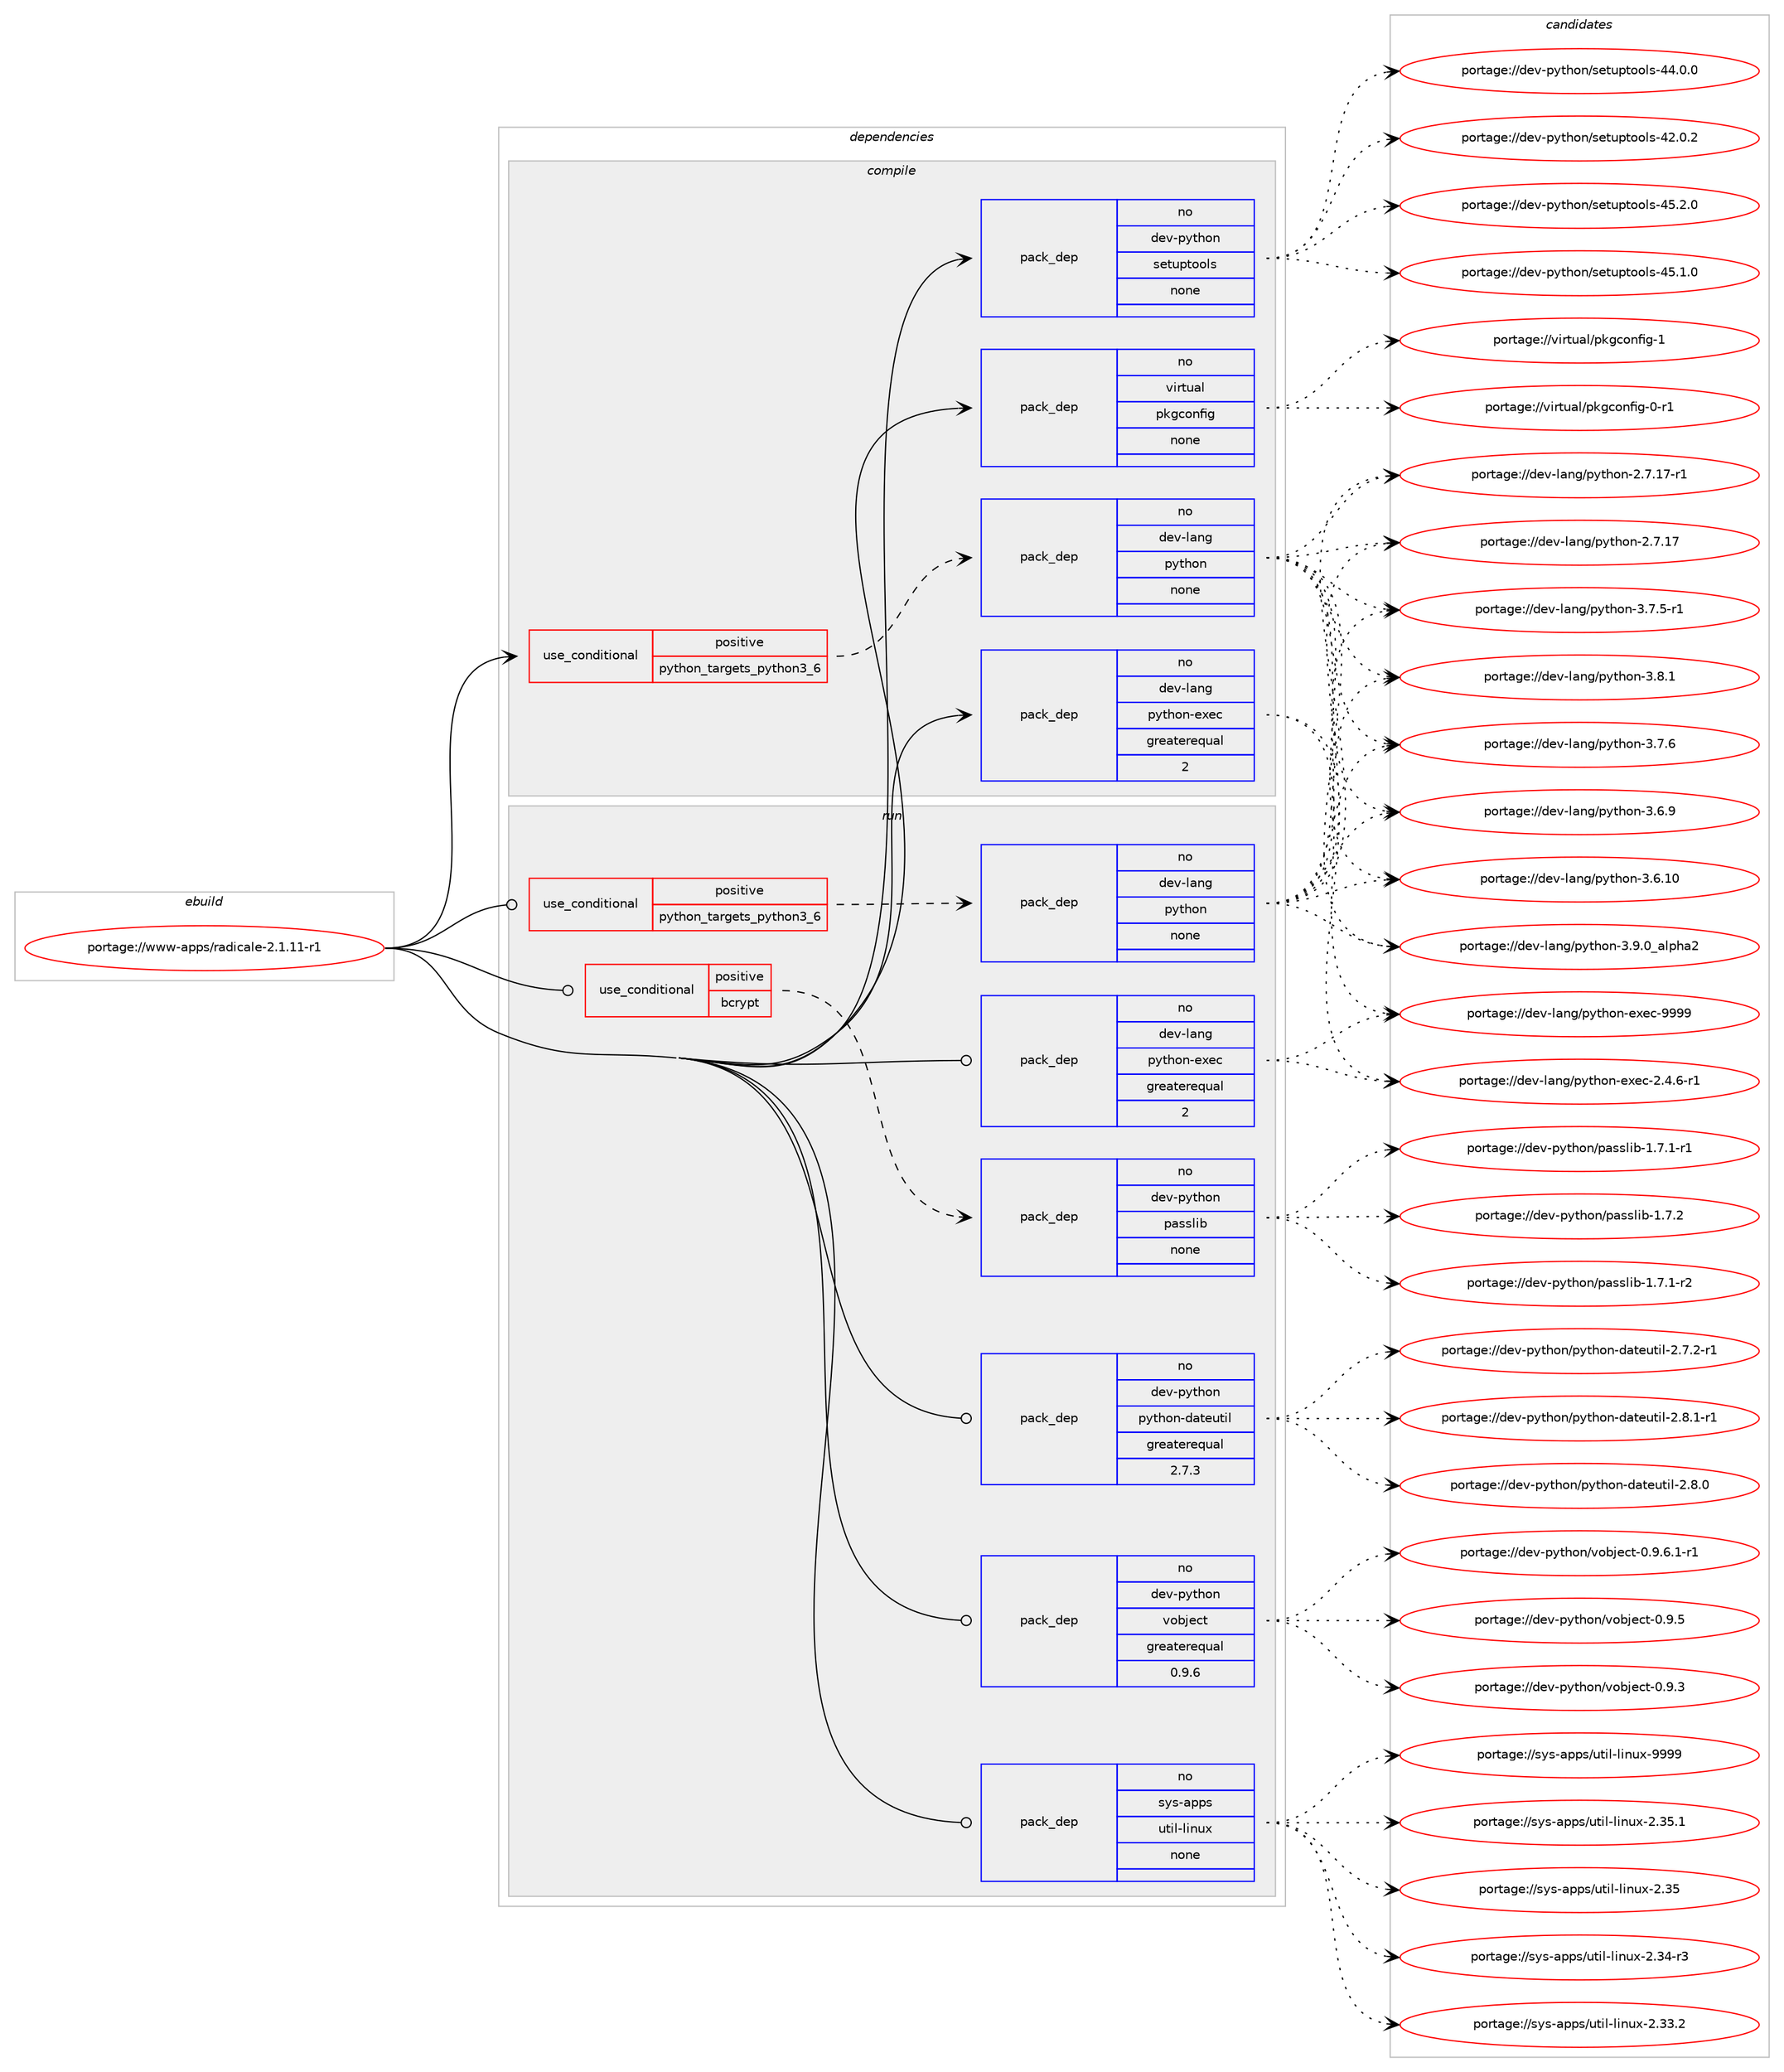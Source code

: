 digraph prolog {

# *************
# Graph options
# *************

newrank=true;
concentrate=true;
compound=true;
graph [rankdir=LR,fontname=Helvetica,fontsize=10,ranksep=1.5];#, ranksep=2.5, nodesep=0.2];
edge  [arrowhead=vee];
node  [fontname=Helvetica,fontsize=10];

# **********
# The ebuild
# **********

subgraph cluster_leftcol {
color=gray;
rank=same;
label=<<i>ebuild</i>>;
id [label="portage://www-apps/radicale-2.1.11-r1", color=red, width=4, href="../www-apps/radicale-2.1.11-r1.svg"];
}

# ****************
# The dependencies
# ****************

subgraph cluster_midcol {
color=gray;
label=<<i>dependencies</i>>;
subgraph cluster_compile {
fillcolor="#eeeeee";
style=filled;
label=<<i>compile</i>>;
subgraph cond5760 {
dependency31874 [label=<<TABLE BORDER="0" CELLBORDER="1" CELLSPACING="0" CELLPADDING="4"><TR><TD ROWSPAN="3" CELLPADDING="10">use_conditional</TD></TR><TR><TD>positive</TD></TR><TR><TD>python_targets_python3_6</TD></TR></TABLE>>, shape=none, color=red];
subgraph pack25512 {
dependency31875 [label=<<TABLE BORDER="0" CELLBORDER="1" CELLSPACING="0" CELLPADDING="4" WIDTH="220"><TR><TD ROWSPAN="6" CELLPADDING="30">pack_dep</TD></TR><TR><TD WIDTH="110">no</TD></TR><TR><TD>dev-lang</TD></TR><TR><TD>python</TD></TR><TR><TD>none</TD></TR><TR><TD></TD></TR></TABLE>>, shape=none, color=blue];
}
dependency31874:e -> dependency31875:w [weight=20,style="dashed",arrowhead="vee"];
}
id:e -> dependency31874:w [weight=20,style="solid",arrowhead="vee"];
subgraph pack25513 {
dependency31876 [label=<<TABLE BORDER="0" CELLBORDER="1" CELLSPACING="0" CELLPADDING="4" WIDTH="220"><TR><TD ROWSPAN="6" CELLPADDING="30">pack_dep</TD></TR><TR><TD WIDTH="110">no</TD></TR><TR><TD>dev-lang</TD></TR><TR><TD>python-exec</TD></TR><TR><TD>greaterequal</TD></TR><TR><TD>2</TD></TR></TABLE>>, shape=none, color=blue];
}
id:e -> dependency31876:w [weight=20,style="solid",arrowhead="vee"];
subgraph pack25514 {
dependency31877 [label=<<TABLE BORDER="0" CELLBORDER="1" CELLSPACING="0" CELLPADDING="4" WIDTH="220"><TR><TD ROWSPAN="6" CELLPADDING="30">pack_dep</TD></TR><TR><TD WIDTH="110">no</TD></TR><TR><TD>dev-python</TD></TR><TR><TD>setuptools</TD></TR><TR><TD>none</TD></TR><TR><TD></TD></TR></TABLE>>, shape=none, color=blue];
}
id:e -> dependency31877:w [weight=20,style="solid",arrowhead="vee"];
subgraph pack25515 {
dependency31878 [label=<<TABLE BORDER="0" CELLBORDER="1" CELLSPACING="0" CELLPADDING="4" WIDTH="220"><TR><TD ROWSPAN="6" CELLPADDING="30">pack_dep</TD></TR><TR><TD WIDTH="110">no</TD></TR><TR><TD>virtual</TD></TR><TR><TD>pkgconfig</TD></TR><TR><TD>none</TD></TR><TR><TD></TD></TR></TABLE>>, shape=none, color=blue];
}
id:e -> dependency31878:w [weight=20,style="solid",arrowhead="vee"];
}
subgraph cluster_compileandrun {
fillcolor="#eeeeee";
style=filled;
label=<<i>compile and run</i>>;
}
subgraph cluster_run {
fillcolor="#eeeeee";
style=filled;
label=<<i>run</i>>;
subgraph cond5761 {
dependency31879 [label=<<TABLE BORDER="0" CELLBORDER="1" CELLSPACING="0" CELLPADDING="4"><TR><TD ROWSPAN="3" CELLPADDING="10">use_conditional</TD></TR><TR><TD>positive</TD></TR><TR><TD>bcrypt</TD></TR></TABLE>>, shape=none, color=red];
subgraph pack25516 {
dependency31880 [label=<<TABLE BORDER="0" CELLBORDER="1" CELLSPACING="0" CELLPADDING="4" WIDTH="220"><TR><TD ROWSPAN="6" CELLPADDING="30">pack_dep</TD></TR><TR><TD WIDTH="110">no</TD></TR><TR><TD>dev-python</TD></TR><TR><TD>passlib</TD></TR><TR><TD>none</TD></TR><TR><TD></TD></TR></TABLE>>, shape=none, color=blue];
}
dependency31879:e -> dependency31880:w [weight=20,style="dashed",arrowhead="vee"];
}
id:e -> dependency31879:w [weight=20,style="solid",arrowhead="odot"];
subgraph cond5762 {
dependency31881 [label=<<TABLE BORDER="0" CELLBORDER="1" CELLSPACING="0" CELLPADDING="4"><TR><TD ROWSPAN="3" CELLPADDING="10">use_conditional</TD></TR><TR><TD>positive</TD></TR><TR><TD>python_targets_python3_6</TD></TR></TABLE>>, shape=none, color=red];
subgraph pack25517 {
dependency31882 [label=<<TABLE BORDER="0" CELLBORDER="1" CELLSPACING="0" CELLPADDING="4" WIDTH="220"><TR><TD ROWSPAN="6" CELLPADDING="30">pack_dep</TD></TR><TR><TD WIDTH="110">no</TD></TR><TR><TD>dev-lang</TD></TR><TR><TD>python</TD></TR><TR><TD>none</TD></TR><TR><TD></TD></TR></TABLE>>, shape=none, color=blue];
}
dependency31881:e -> dependency31882:w [weight=20,style="dashed",arrowhead="vee"];
}
id:e -> dependency31881:w [weight=20,style="solid",arrowhead="odot"];
subgraph pack25518 {
dependency31883 [label=<<TABLE BORDER="0" CELLBORDER="1" CELLSPACING="0" CELLPADDING="4" WIDTH="220"><TR><TD ROWSPAN="6" CELLPADDING="30">pack_dep</TD></TR><TR><TD WIDTH="110">no</TD></TR><TR><TD>dev-lang</TD></TR><TR><TD>python-exec</TD></TR><TR><TD>greaterequal</TD></TR><TR><TD>2</TD></TR></TABLE>>, shape=none, color=blue];
}
id:e -> dependency31883:w [weight=20,style="solid",arrowhead="odot"];
subgraph pack25519 {
dependency31884 [label=<<TABLE BORDER="0" CELLBORDER="1" CELLSPACING="0" CELLPADDING="4" WIDTH="220"><TR><TD ROWSPAN="6" CELLPADDING="30">pack_dep</TD></TR><TR><TD WIDTH="110">no</TD></TR><TR><TD>dev-python</TD></TR><TR><TD>python-dateutil</TD></TR><TR><TD>greaterequal</TD></TR><TR><TD>2.7.3</TD></TR></TABLE>>, shape=none, color=blue];
}
id:e -> dependency31884:w [weight=20,style="solid",arrowhead="odot"];
subgraph pack25520 {
dependency31885 [label=<<TABLE BORDER="0" CELLBORDER="1" CELLSPACING="0" CELLPADDING="4" WIDTH="220"><TR><TD ROWSPAN="6" CELLPADDING="30">pack_dep</TD></TR><TR><TD WIDTH="110">no</TD></TR><TR><TD>dev-python</TD></TR><TR><TD>vobject</TD></TR><TR><TD>greaterequal</TD></TR><TR><TD>0.9.6</TD></TR></TABLE>>, shape=none, color=blue];
}
id:e -> dependency31885:w [weight=20,style="solid",arrowhead="odot"];
subgraph pack25521 {
dependency31886 [label=<<TABLE BORDER="0" CELLBORDER="1" CELLSPACING="0" CELLPADDING="4" WIDTH="220"><TR><TD ROWSPAN="6" CELLPADDING="30">pack_dep</TD></TR><TR><TD WIDTH="110">no</TD></TR><TR><TD>sys-apps</TD></TR><TR><TD>util-linux</TD></TR><TR><TD>none</TD></TR><TR><TD></TD></TR></TABLE>>, shape=none, color=blue];
}
id:e -> dependency31886:w [weight=20,style="solid",arrowhead="odot"];
}
}

# **************
# The candidates
# **************

subgraph cluster_choices {
rank=same;
color=gray;
label=<<i>candidates</i>>;

subgraph choice25512 {
color=black;
nodesep=1;
choice10010111845108971101034711212111610411111045514657464895971081121049750 [label="portage://dev-lang/python-3.9.0_alpha2", color=red, width=4,href="../dev-lang/python-3.9.0_alpha2.svg"];
choice100101118451089711010347112121116104111110455146564649 [label="portage://dev-lang/python-3.8.1", color=red, width=4,href="../dev-lang/python-3.8.1.svg"];
choice100101118451089711010347112121116104111110455146554654 [label="portage://dev-lang/python-3.7.6", color=red, width=4,href="../dev-lang/python-3.7.6.svg"];
choice1001011184510897110103471121211161041111104551465546534511449 [label="portage://dev-lang/python-3.7.5-r1", color=red, width=4,href="../dev-lang/python-3.7.5-r1.svg"];
choice100101118451089711010347112121116104111110455146544657 [label="portage://dev-lang/python-3.6.9", color=red, width=4,href="../dev-lang/python-3.6.9.svg"];
choice10010111845108971101034711212111610411111045514654464948 [label="portage://dev-lang/python-3.6.10", color=red, width=4,href="../dev-lang/python-3.6.10.svg"];
choice100101118451089711010347112121116104111110455046554649554511449 [label="portage://dev-lang/python-2.7.17-r1", color=red, width=4,href="../dev-lang/python-2.7.17-r1.svg"];
choice10010111845108971101034711212111610411111045504655464955 [label="portage://dev-lang/python-2.7.17", color=red, width=4,href="../dev-lang/python-2.7.17.svg"];
dependency31875:e -> choice10010111845108971101034711212111610411111045514657464895971081121049750:w [style=dotted,weight="100"];
dependency31875:e -> choice100101118451089711010347112121116104111110455146564649:w [style=dotted,weight="100"];
dependency31875:e -> choice100101118451089711010347112121116104111110455146554654:w [style=dotted,weight="100"];
dependency31875:e -> choice1001011184510897110103471121211161041111104551465546534511449:w [style=dotted,weight="100"];
dependency31875:e -> choice100101118451089711010347112121116104111110455146544657:w [style=dotted,weight="100"];
dependency31875:e -> choice10010111845108971101034711212111610411111045514654464948:w [style=dotted,weight="100"];
dependency31875:e -> choice100101118451089711010347112121116104111110455046554649554511449:w [style=dotted,weight="100"];
dependency31875:e -> choice10010111845108971101034711212111610411111045504655464955:w [style=dotted,weight="100"];
}
subgraph choice25513 {
color=black;
nodesep=1;
choice10010111845108971101034711212111610411111045101120101994557575757 [label="portage://dev-lang/python-exec-9999", color=red, width=4,href="../dev-lang/python-exec-9999.svg"];
choice10010111845108971101034711212111610411111045101120101994550465246544511449 [label="portage://dev-lang/python-exec-2.4.6-r1", color=red, width=4,href="../dev-lang/python-exec-2.4.6-r1.svg"];
dependency31876:e -> choice10010111845108971101034711212111610411111045101120101994557575757:w [style=dotted,weight="100"];
dependency31876:e -> choice10010111845108971101034711212111610411111045101120101994550465246544511449:w [style=dotted,weight="100"];
}
subgraph choice25514 {
color=black;
nodesep=1;
choice100101118451121211161041111104711510111611711211611111110811545525346504648 [label="portage://dev-python/setuptools-45.2.0", color=red, width=4,href="../dev-python/setuptools-45.2.0.svg"];
choice100101118451121211161041111104711510111611711211611111110811545525346494648 [label="portage://dev-python/setuptools-45.1.0", color=red, width=4,href="../dev-python/setuptools-45.1.0.svg"];
choice100101118451121211161041111104711510111611711211611111110811545525246484648 [label="portage://dev-python/setuptools-44.0.0", color=red, width=4,href="../dev-python/setuptools-44.0.0.svg"];
choice100101118451121211161041111104711510111611711211611111110811545525046484650 [label="portage://dev-python/setuptools-42.0.2", color=red, width=4,href="../dev-python/setuptools-42.0.2.svg"];
dependency31877:e -> choice100101118451121211161041111104711510111611711211611111110811545525346504648:w [style=dotted,weight="100"];
dependency31877:e -> choice100101118451121211161041111104711510111611711211611111110811545525346494648:w [style=dotted,weight="100"];
dependency31877:e -> choice100101118451121211161041111104711510111611711211611111110811545525246484648:w [style=dotted,weight="100"];
dependency31877:e -> choice100101118451121211161041111104711510111611711211611111110811545525046484650:w [style=dotted,weight="100"];
}
subgraph choice25515 {
color=black;
nodesep=1;
choice1181051141161179710847112107103991111101021051034549 [label="portage://virtual/pkgconfig-1", color=red, width=4,href="../virtual/pkgconfig-1.svg"];
choice11810511411611797108471121071039911111010210510345484511449 [label="portage://virtual/pkgconfig-0-r1", color=red, width=4,href="../virtual/pkgconfig-0-r1.svg"];
dependency31878:e -> choice1181051141161179710847112107103991111101021051034549:w [style=dotted,weight="100"];
dependency31878:e -> choice11810511411611797108471121071039911111010210510345484511449:w [style=dotted,weight="100"];
}
subgraph choice25516 {
color=black;
nodesep=1;
choice10010111845112121116104111110471129711511510810598454946554650 [label="portage://dev-python/passlib-1.7.2", color=red, width=4,href="../dev-python/passlib-1.7.2.svg"];
choice100101118451121211161041111104711297115115108105984549465546494511450 [label="portage://dev-python/passlib-1.7.1-r2", color=red, width=4,href="../dev-python/passlib-1.7.1-r2.svg"];
choice100101118451121211161041111104711297115115108105984549465546494511449 [label="portage://dev-python/passlib-1.7.1-r1", color=red, width=4,href="../dev-python/passlib-1.7.1-r1.svg"];
dependency31880:e -> choice10010111845112121116104111110471129711511510810598454946554650:w [style=dotted,weight="100"];
dependency31880:e -> choice100101118451121211161041111104711297115115108105984549465546494511450:w [style=dotted,weight="100"];
dependency31880:e -> choice100101118451121211161041111104711297115115108105984549465546494511449:w [style=dotted,weight="100"];
}
subgraph choice25517 {
color=black;
nodesep=1;
choice10010111845108971101034711212111610411111045514657464895971081121049750 [label="portage://dev-lang/python-3.9.0_alpha2", color=red, width=4,href="../dev-lang/python-3.9.0_alpha2.svg"];
choice100101118451089711010347112121116104111110455146564649 [label="portage://dev-lang/python-3.8.1", color=red, width=4,href="../dev-lang/python-3.8.1.svg"];
choice100101118451089711010347112121116104111110455146554654 [label="portage://dev-lang/python-3.7.6", color=red, width=4,href="../dev-lang/python-3.7.6.svg"];
choice1001011184510897110103471121211161041111104551465546534511449 [label="portage://dev-lang/python-3.7.5-r1", color=red, width=4,href="../dev-lang/python-3.7.5-r1.svg"];
choice100101118451089711010347112121116104111110455146544657 [label="portage://dev-lang/python-3.6.9", color=red, width=4,href="../dev-lang/python-3.6.9.svg"];
choice10010111845108971101034711212111610411111045514654464948 [label="portage://dev-lang/python-3.6.10", color=red, width=4,href="../dev-lang/python-3.6.10.svg"];
choice100101118451089711010347112121116104111110455046554649554511449 [label="portage://dev-lang/python-2.7.17-r1", color=red, width=4,href="../dev-lang/python-2.7.17-r1.svg"];
choice10010111845108971101034711212111610411111045504655464955 [label="portage://dev-lang/python-2.7.17", color=red, width=4,href="../dev-lang/python-2.7.17.svg"];
dependency31882:e -> choice10010111845108971101034711212111610411111045514657464895971081121049750:w [style=dotted,weight="100"];
dependency31882:e -> choice100101118451089711010347112121116104111110455146564649:w [style=dotted,weight="100"];
dependency31882:e -> choice100101118451089711010347112121116104111110455146554654:w [style=dotted,weight="100"];
dependency31882:e -> choice1001011184510897110103471121211161041111104551465546534511449:w [style=dotted,weight="100"];
dependency31882:e -> choice100101118451089711010347112121116104111110455146544657:w [style=dotted,weight="100"];
dependency31882:e -> choice10010111845108971101034711212111610411111045514654464948:w [style=dotted,weight="100"];
dependency31882:e -> choice100101118451089711010347112121116104111110455046554649554511449:w [style=dotted,weight="100"];
dependency31882:e -> choice10010111845108971101034711212111610411111045504655464955:w [style=dotted,weight="100"];
}
subgraph choice25518 {
color=black;
nodesep=1;
choice10010111845108971101034711212111610411111045101120101994557575757 [label="portage://dev-lang/python-exec-9999", color=red, width=4,href="../dev-lang/python-exec-9999.svg"];
choice10010111845108971101034711212111610411111045101120101994550465246544511449 [label="portage://dev-lang/python-exec-2.4.6-r1", color=red, width=4,href="../dev-lang/python-exec-2.4.6-r1.svg"];
dependency31883:e -> choice10010111845108971101034711212111610411111045101120101994557575757:w [style=dotted,weight="100"];
dependency31883:e -> choice10010111845108971101034711212111610411111045101120101994550465246544511449:w [style=dotted,weight="100"];
}
subgraph choice25519 {
color=black;
nodesep=1;
choice100101118451121211161041111104711212111610411111045100971161011171161051084550465646494511449 [label="portage://dev-python/python-dateutil-2.8.1-r1", color=red, width=4,href="../dev-python/python-dateutil-2.8.1-r1.svg"];
choice10010111845112121116104111110471121211161041111104510097116101117116105108455046564648 [label="portage://dev-python/python-dateutil-2.8.0", color=red, width=4,href="../dev-python/python-dateutil-2.8.0.svg"];
choice100101118451121211161041111104711212111610411111045100971161011171161051084550465546504511449 [label="portage://dev-python/python-dateutil-2.7.2-r1", color=red, width=4,href="../dev-python/python-dateutil-2.7.2-r1.svg"];
dependency31884:e -> choice100101118451121211161041111104711212111610411111045100971161011171161051084550465646494511449:w [style=dotted,weight="100"];
dependency31884:e -> choice10010111845112121116104111110471121211161041111104510097116101117116105108455046564648:w [style=dotted,weight="100"];
dependency31884:e -> choice100101118451121211161041111104711212111610411111045100971161011171161051084550465546504511449:w [style=dotted,weight="100"];
}
subgraph choice25520 {
color=black;
nodesep=1;
choice1001011184511212111610411111047118111981061019911645484657465446494511449 [label="portage://dev-python/vobject-0.9.6.1-r1", color=red, width=4,href="../dev-python/vobject-0.9.6.1-r1.svg"];
choice10010111845112121116104111110471181119810610199116454846574653 [label="portage://dev-python/vobject-0.9.5", color=red, width=4,href="../dev-python/vobject-0.9.5.svg"];
choice10010111845112121116104111110471181119810610199116454846574651 [label="portage://dev-python/vobject-0.9.3", color=red, width=4,href="../dev-python/vobject-0.9.3.svg"];
dependency31885:e -> choice1001011184511212111610411111047118111981061019911645484657465446494511449:w [style=dotted,weight="100"];
dependency31885:e -> choice10010111845112121116104111110471181119810610199116454846574653:w [style=dotted,weight="100"];
dependency31885:e -> choice10010111845112121116104111110471181119810610199116454846574651:w [style=dotted,weight="100"];
}
subgraph choice25521 {
color=black;
nodesep=1;
choice115121115459711211211547117116105108451081051101171204557575757 [label="portage://sys-apps/util-linux-9999", color=red, width=4,href="../sys-apps/util-linux-9999.svg"];
choice1151211154597112112115471171161051084510810511011712045504651534649 [label="portage://sys-apps/util-linux-2.35.1", color=red, width=4,href="../sys-apps/util-linux-2.35.1.svg"];
choice115121115459711211211547117116105108451081051101171204550465153 [label="portage://sys-apps/util-linux-2.35", color=red, width=4,href="../sys-apps/util-linux-2.35.svg"];
choice1151211154597112112115471171161051084510810511011712045504651524511451 [label="portage://sys-apps/util-linux-2.34-r3", color=red, width=4,href="../sys-apps/util-linux-2.34-r3.svg"];
choice1151211154597112112115471171161051084510810511011712045504651514650 [label="portage://sys-apps/util-linux-2.33.2", color=red, width=4,href="../sys-apps/util-linux-2.33.2.svg"];
dependency31886:e -> choice115121115459711211211547117116105108451081051101171204557575757:w [style=dotted,weight="100"];
dependency31886:e -> choice1151211154597112112115471171161051084510810511011712045504651534649:w [style=dotted,weight="100"];
dependency31886:e -> choice115121115459711211211547117116105108451081051101171204550465153:w [style=dotted,weight="100"];
dependency31886:e -> choice1151211154597112112115471171161051084510810511011712045504651524511451:w [style=dotted,weight="100"];
dependency31886:e -> choice1151211154597112112115471171161051084510810511011712045504651514650:w [style=dotted,weight="100"];
}
}

}
